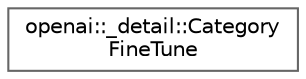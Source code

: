 digraph "Graphical Class Hierarchy"
{
 // INTERACTIVE_SVG=YES
 // LATEX_PDF_SIZE
  bgcolor="transparent";
  edge [fontname=Helvetica,fontsize=10,labelfontname=Helvetica,labelfontsize=10];
  node [fontname=Helvetica,fontsize=10,shape=box,height=0.2,width=0.4];
  rankdir="LR";
  Node0 [id="Node000000",label="openai::_detail::Category\lFineTune",height=0.2,width=0.4,color="grey40", fillcolor="white", style="filled",URL="$structopenai_1_1__detail_1_1_category_fine_tune.html",tooltip=" "];
}
